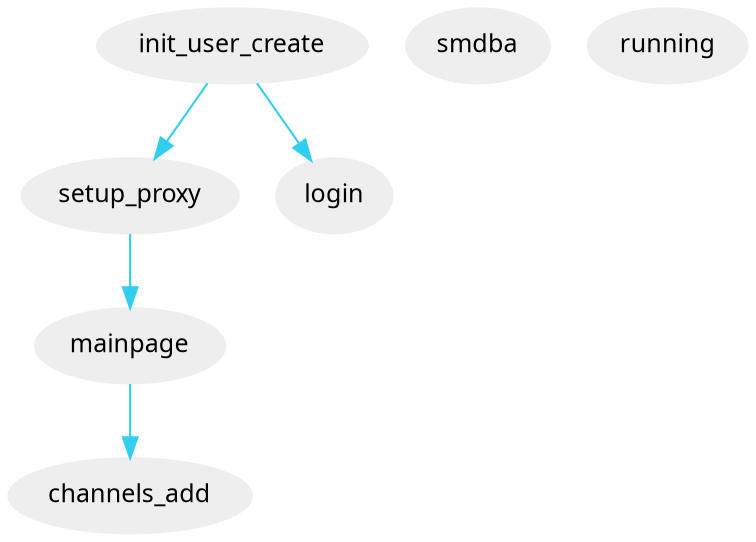 digraph G {
 node [fontname=Verdana,fontsize=12]
 node [style=filled]
 node [fillcolor="#EEEEEE"]
 node [color="#EEEEEE"]
 edge [color="#31CEF0"]

 init_user_create -> setup_proxy -> mainpage -> channels_add
 init_user_create -> login 
 smdba
 running
}
